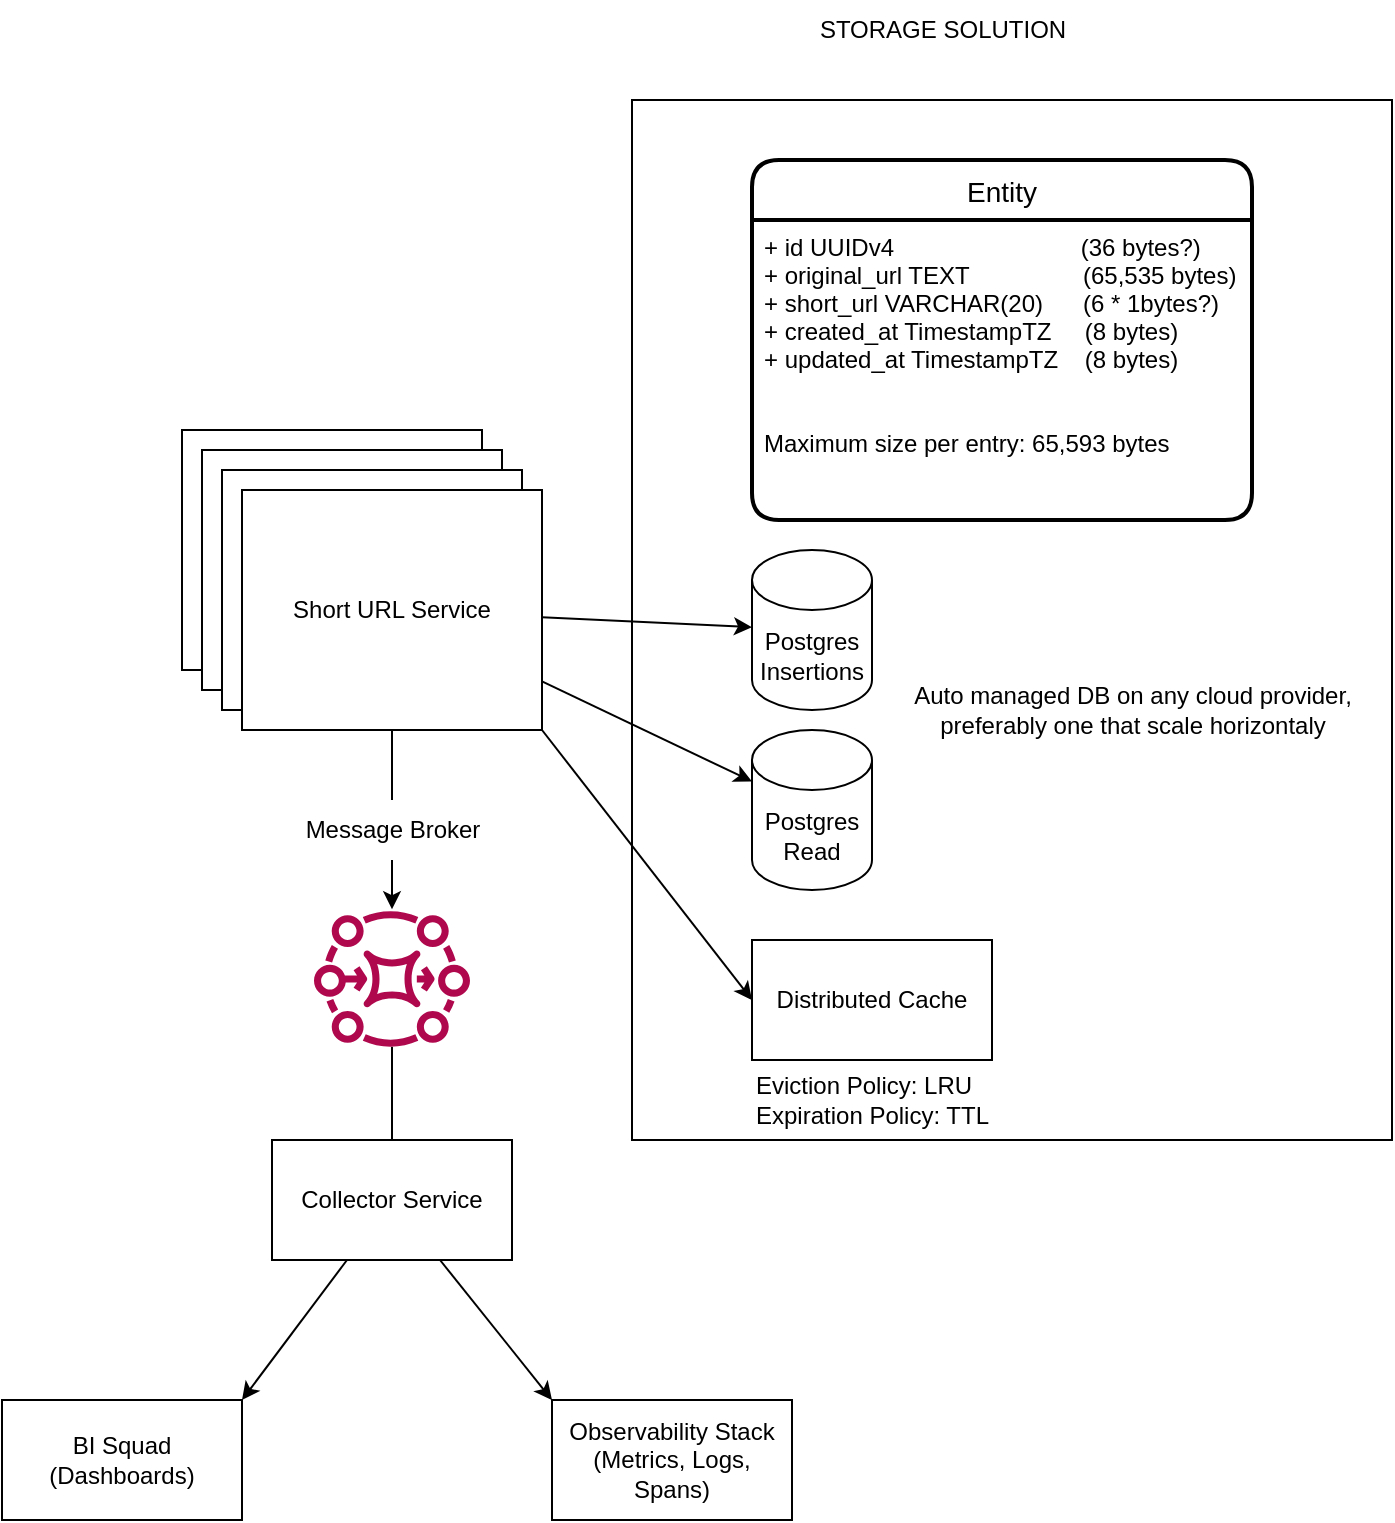 <mxfile>
    <diagram id="PvlTUjPj0u4iXz4PkVxB" name="Page-1">
        <mxGraphModel dx="886" dy="779" grid="1" gridSize="10" guides="1" tooltips="1" connect="1" arrows="1" fold="1" page="1" pageScale="1" pageWidth="850" pageHeight="1100" math="0" shadow="0">
            <root>
                <mxCell id="0"/>
                <mxCell id="1" parent="0"/>
                <mxCell id="61" value="" style="whiteSpace=wrap;html=1;" vertex="1" parent="1">
                    <mxGeometry x="560" y="310" width="380" height="520" as="geometry"/>
                </mxCell>
                <mxCell id="2" value="Short URL Service" style="whiteSpace=wrap;html=1;" vertex="1" parent="1">
                    <mxGeometry x="335" y="475" width="150" height="120" as="geometry"/>
                </mxCell>
                <mxCell id="3" value="Short URL Service" style="whiteSpace=wrap;html=1;" vertex="1" parent="1">
                    <mxGeometry x="345" y="485" width="150" height="120" as="geometry"/>
                </mxCell>
                <mxCell id="4" value="Short URL Service" style="whiteSpace=wrap;html=1;" vertex="1" parent="1">
                    <mxGeometry x="355" y="495" width="150" height="120" as="geometry"/>
                </mxCell>
                <mxCell id="11" style="edgeStyle=none;html=1;exitX=1;exitY=1;exitDx=0;exitDy=0;entryX=0;entryY=0.5;entryDx=0;entryDy=0;" edge="1" parent="1" source="5" target="10">
                    <mxGeometry relative="1" as="geometry"/>
                </mxCell>
                <mxCell id="28" style="edgeStyle=none;html=1;startArrow=none;" edge="1" parent="1" source="27" target="26">
                    <mxGeometry relative="1" as="geometry"/>
                </mxCell>
                <mxCell id="64" style="edgeStyle=none;html=1;" edge="1" parent="1" source="5" target="8">
                    <mxGeometry relative="1" as="geometry"/>
                </mxCell>
                <mxCell id="65" style="edgeStyle=none;html=1;" edge="1" parent="1" source="5" target="63">
                    <mxGeometry relative="1" as="geometry"/>
                </mxCell>
                <mxCell id="5" value="Short URL Service" style="whiteSpace=wrap;html=1;" vertex="1" parent="1">
                    <mxGeometry x="365" y="505" width="150" height="120" as="geometry"/>
                </mxCell>
                <mxCell id="8" value="Postgres&lt;br&gt;Insertions" style="shape=cylinder3;whiteSpace=wrap;html=1;boundedLbl=1;backgroundOutline=1;size=15;" vertex="1" parent="1">
                    <mxGeometry x="620" y="535" width="60" height="80" as="geometry"/>
                </mxCell>
                <mxCell id="10" value="Distributed Cache" style="whiteSpace=wrap;html=1;" vertex="1" parent="1">
                    <mxGeometry x="620" y="730" width="120" height="60" as="geometry"/>
                </mxCell>
                <mxCell id="30" style="edgeStyle=none;html=1;" edge="1" parent="1" source="26">
                    <mxGeometry relative="1" as="geometry">
                        <mxPoint x="440" y="840" as="targetPoint"/>
                    </mxGeometry>
                </mxCell>
                <mxCell id="26" value="" style="sketch=0;outlineConnect=0;fontColor=#232F3E;gradientColor=none;fillColor=#B0084D;strokeColor=none;dashed=0;verticalLabelPosition=bottom;verticalAlign=top;align=center;html=1;fontSize=12;fontStyle=0;aspect=fixed;pointerEvents=1;shape=mxgraph.aws4.mq_broker;" vertex="1" parent="1">
                    <mxGeometry x="401" y="710" width="78" height="78" as="geometry"/>
                </mxCell>
                <mxCell id="29" value="" style="edgeStyle=none;html=1;endArrow=none;" edge="1" parent="1" source="5" target="27">
                    <mxGeometry relative="1" as="geometry">
                        <mxPoint x="440" y="625" as="sourcePoint"/>
                        <mxPoint x="440" y="714.625" as="targetPoint"/>
                    </mxGeometry>
                </mxCell>
                <mxCell id="27" value="Message Broker" style="text;html=1;align=center;verticalAlign=middle;resizable=0;points=[];autosize=1;strokeColor=none;fillColor=none;" vertex="1" parent="1">
                    <mxGeometry x="385" y="660" width="110" height="30" as="geometry"/>
                </mxCell>
                <mxCell id="55" style="edgeStyle=none;html=1;" edge="1" parent="1" source="31">
                    <mxGeometry relative="1" as="geometry">
                        <mxPoint x="520" y="960" as="targetPoint"/>
                    </mxGeometry>
                </mxCell>
                <mxCell id="58" style="edgeStyle=none;html=1;entryX=1;entryY=0;entryDx=0;entryDy=0;" edge="1" parent="1" source="31" target="57">
                    <mxGeometry relative="1" as="geometry"/>
                </mxCell>
                <mxCell id="31" value="Collector Service" style="whiteSpace=wrap;html=1;" vertex="1" parent="1">
                    <mxGeometry x="380" y="830" width="120" height="60" as="geometry"/>
                </mxCell>
                <mxCell id="52" value="Entity" style="swimlane;childLayout=stackLayout;horizontal=1;startSize=30;horizontalStack=0;rounded=1;fontSize=14;fontStyle=0;strokeWidth=2;resizeParent=0;resizeLast=1;shadow=0;dashed=0;align=center;" vertex="1" parent="1">
                    <mxGeometry x="620" y="340" width="250" height="180" as="geometry"/>
                </mxCell>
                <mxCell id="53" value="+ id UUIDv4                            (36 bytes?)&#10;+ original_url TEXT                 (65,535 bytes)&#10;+ short_url VARCHAR(20)      (6 * 1bytes?)&#10;+ created_at TimestampTZ     (8 bytes)&#10;+ updated_at TimestampTZ    (8 bytes)&#10;&#10;&#10;Maximum size per entry: 65,593 bytes&#10;" style="align=left;strokeColor=none;fillColor=none;spacingLeft=4;fontSize=12;verticalAlign=top;resizable=0;rotatable=0;part=1;" vertex="1" parent="52">
                    <mxGeometry y="30" width="250" height="150" as="geometry"/>
                </mxCell>
                <mxCell id="56" value="Observability Stack&lt;br&gt;(Metrics, Logs, Spans)" style="whiteSpace=wrap;html=1;" vertex="1" parent="1">
                    <mxGeometry x="520" y="960" width="120" height="60" as="geometry"/>
                </mxCell>
                <mxCell id="57" value="BI Squad (Dashboards)" style="whiteSpace=wrap;html=1;" vertex="1" parent="1">
                    <mxGeometry x="245" y="960" width="120" height="60" as="geometry"/>
                </mxCell>
                <mxCell id="59" value="Eviction Policy: LRU&lt;br&gt;Expiration Policy: TTL" style="text;html=1;align=left;verticalAlign=middle;resizable=0;points=[];autosize=1;strokeColor=none;fillColor=none;" vertex="1" parent="1">
                    <mxGeometry x="620" y="790" width="140" height="40" as="geometry"/>
                </mxCell>
                <mxCell id="60" value="&lt;div style=&quot;&quot;&gt;&lt;span style=&quot;background-color: initial;&quot;&gt;Auto managed DB on&amp;nbsp;&lt;/span&gt;&lt;span style=&quot;background-color: initial;&quot;&gt;any cloud provider,&lt;/span&gt;&lt;/div&gt;&lt;div style=&quot;&quot;&gt;&lt;span style=&quot;background-color: initial;&quot;&gt;preferably one that scale horizontaly&lt;/span&gt;&lt;/div&gt;" style="text;html=1;align=center;verticalAlign=middle;resizable=0;points=[];autosize=1;strokeColor=none;fillColor=none;" vertex="1" parent="1">
                    <mxGeometry x="690" y="595" width="240" height="40" as="geometry"/>
                </mxCell>
                <mxCell id="62" value="STORAGE SOLUTION" style="text;html=1;align=center;verticalAlign=middle;resizable=0;points=[];autosize=1;strokeColor=none;fillColor=none;" vertex="1" parent="1">
                    <mxGeometry x="640" y="260" width="150" height="30" as="geometry"/>
                </mxCell>
                <mxCell id="63" value="Postgres&lt;br&gt;Read" style="shape=cylinder3;whiteSpace=wrap;html=1;boundedLbl=1;backgroundOutline=1;size=15;" vertex="1" parent="1">
                    <mxGeometry x="620" y="625" width="60" height="80" as="geometry"/>
                </mxCell>
            </root>
        </mxGraphModel>
    </diagram>
</mxfile>